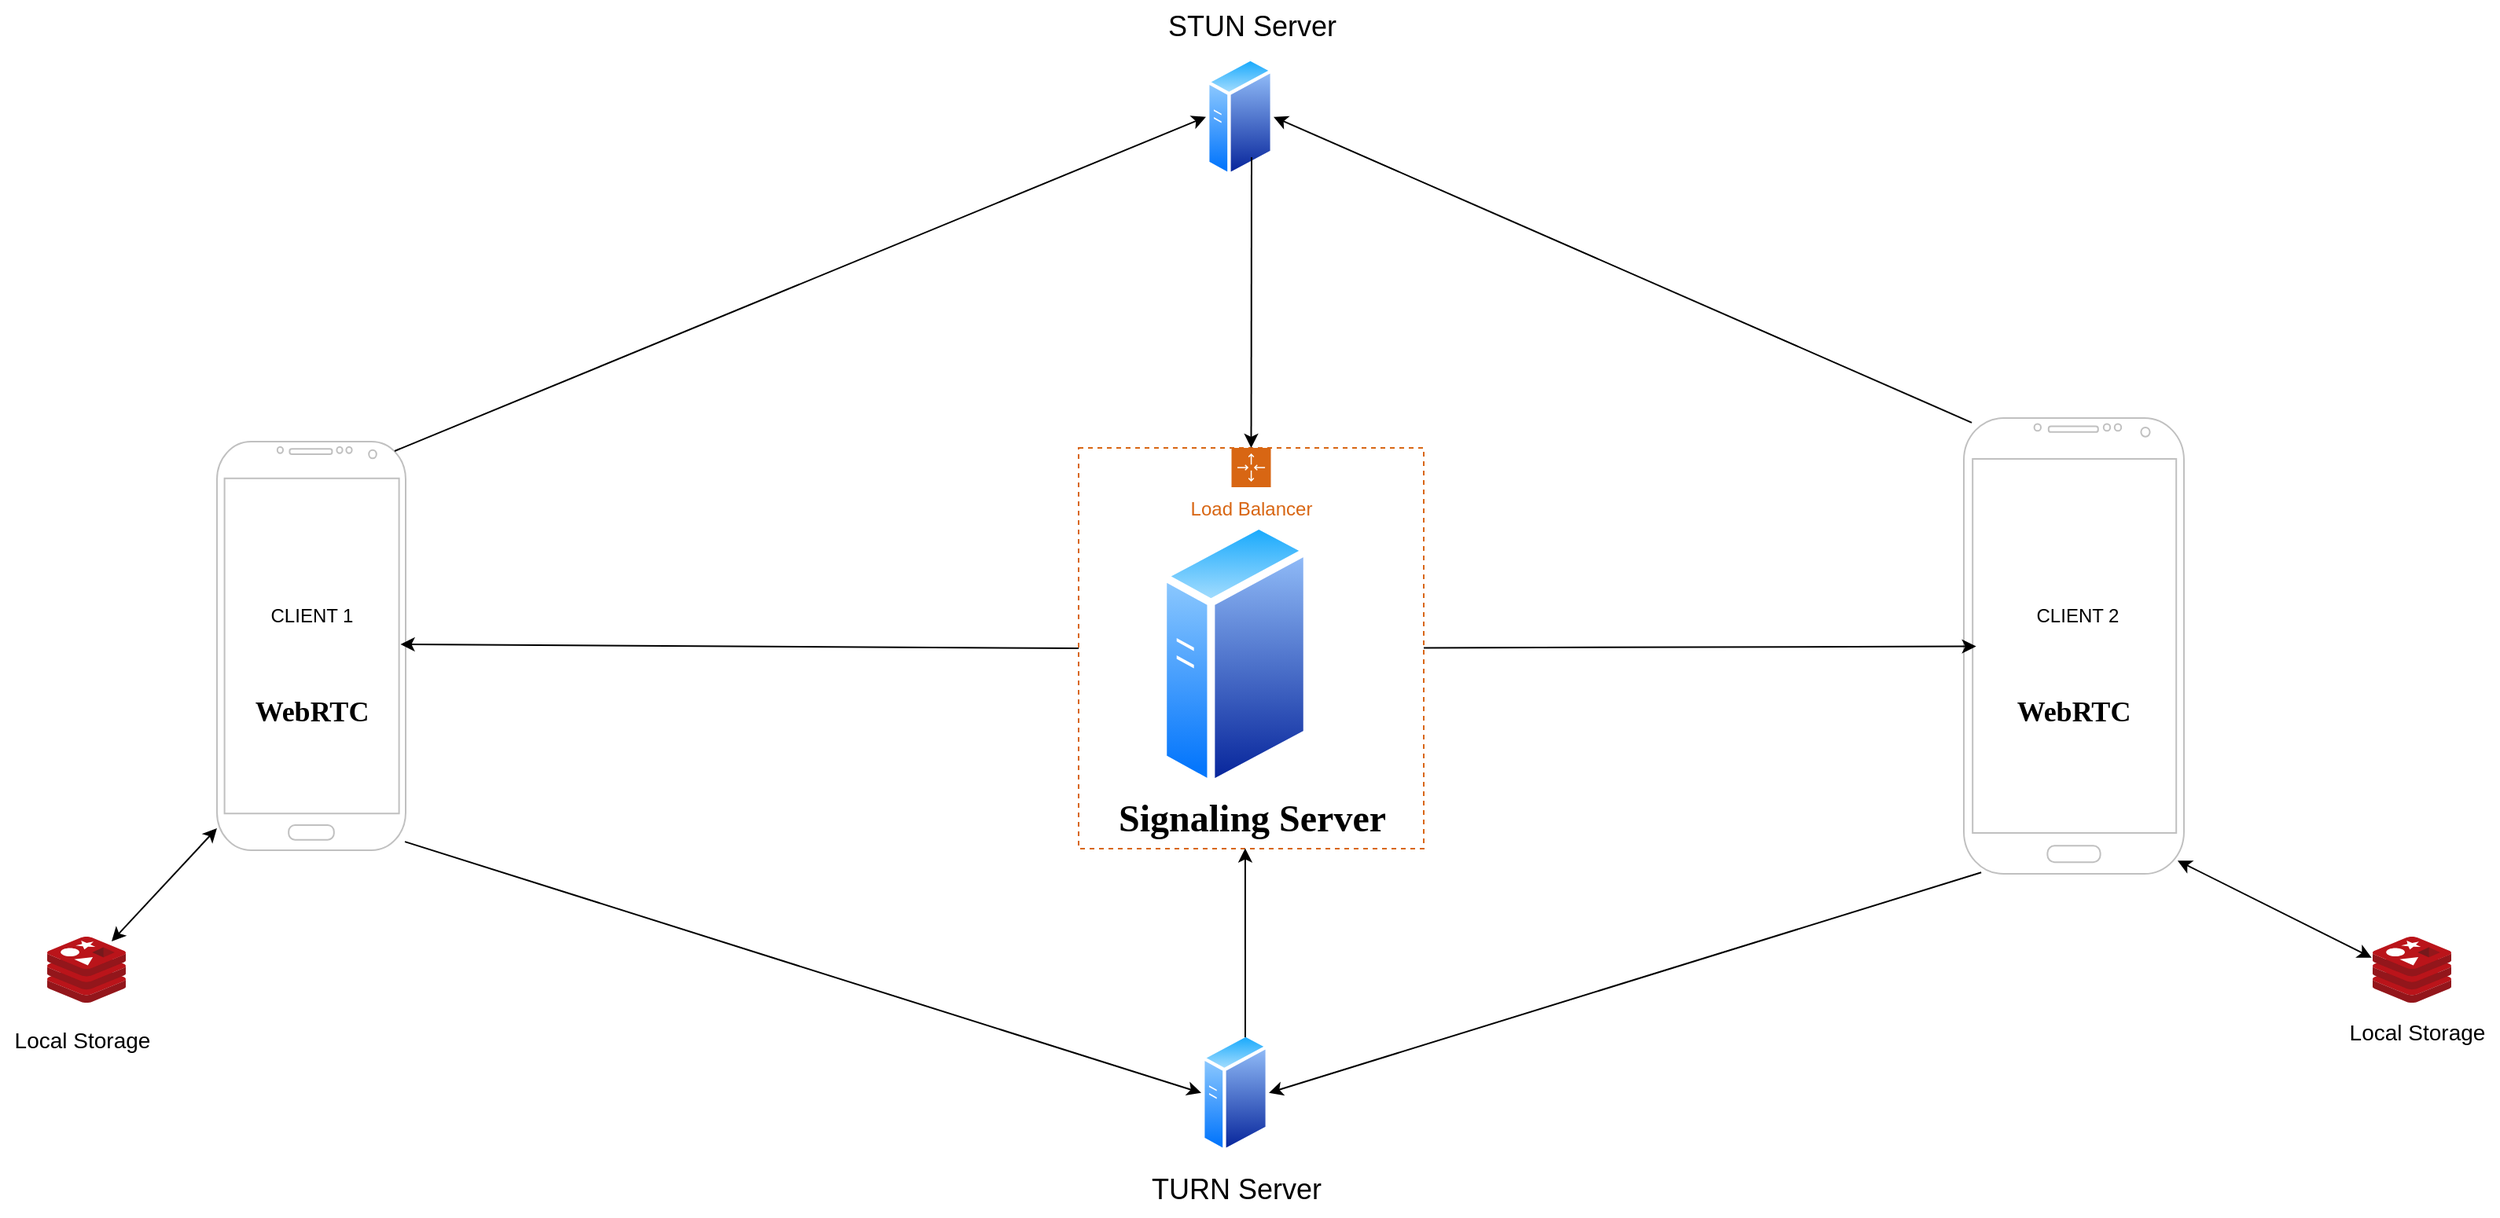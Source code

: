 <mxfile version="22.1.17" type="github">
  <diagram name="Page-1" id="fuIp1_rRdpLn5pxj-nnq">
    <mxGraphModel dx="2624" dy="1414" grid="0" gridSize="10" guides="1" tooltips="1" connect="1" arrows="1" fold="1" page="0" pageScale="1" pageWidth="850" pageHeight="1100" background="#ffffff" math="0" shadow="0">
      <root>
        <mxCell id="0" />
        <mxCell id="1" parent="0" />
        <mxCell id="EC3LS4kN1auIx0L2O-ET-1" value="" style="verticalLabelPosition=bottom;verticalAlign=top;html=1;shadow=0;dashed=0;strokeWidth=1;shape=mxgraph.android.phone2;strokeColor=#c0c0c0;" vertex="1" parent="1">
          <mxGeometry x="100" y="240" width="120" height="260" as="geometry" />
        </mxCell>
        <mxCell id="EC3LS4kN1auIx0L2O-ET-2" value="" style="verticalLabelPosition=bottom;verticalAlign=top;html=1;shadow=0;dashed=0;strokeWidth=1;shape=mxgraph.android.phone2;strokeColor=#c0c0c0;" vertex="1" parent="1">
          <mxGeometry x="1211" y="225" width="140" height="290" as="geometry" />
        </mxCell>
        <mxCell id="EC3LS4kN1auIx0L2O-ET-3" value="" style="image;aspect=fixed;perimeter=ellipsePerimeter;html=1;align=center;shadow=0;dashed=0;spacingTop=3;image=img/lib/active_directory/generic_server.svg;" vertex="1" parent="1">
          <mxGeometry x="699.16" y="289.36" width="96.68" height="172.64" as="geometry" />
        </mxCell>
        <mxCell id="EC3LS4kN1auIx0L2O-ET-4" value="" style="image;aspect=fixed;perimeter=ellipsePerimeter;html=1;align=center;shadow=0;dashed=0;spacingTop=3;image=img/lib/active_directory/generic_server.svg;" vertex="1" parent="1">
          <mxGeometry x="729" y="-5" width="43" height="76.79" as="geometry" />
        </mxCell>
        <mxCell id="EC3LS4kN1auIx0L2O-ET-27" value="Load Balancer" style="points=[[0,0],[0.25,0],[0.5,0],[0.75,0],[1,0],[1,0.25],[1,0.5],[1,0.75],[1,1],[0.75,1],[0.5,1],[0.25,1],[0,1],[0,0.75],[0,0.5],[0,0.25]];outlineConnect=0;gradientColor=none;html=1;whiteSpace=wrap;fontSize=12;fontStyle=0;container=1;pointerEvents=0;collapsible=0;recursiveResize=0;shape=mxgraph.aws4.groupCenter;grIcon=mxgraph.aws4.group_auto_scaling_group;grStroke=1;strokeColor=#D86613;fillColor=none;verticalAlign=top;align=center;fontColor=#D86613;dashed=1;spacingTop=25;" vertex="1" parent="1">
          <mxGeometry x="648" y="244" width="219.5" height="255" as="geometry" />
        </mxCell>
        <mxCell id="EC3LS4kN1auIx0L2O-ET-34" value="&lt;font face=&quot;Georgia&quot; style=&quot;font-size: 24px;&quot;&gt;&lt;b style=&quot;&quot;&gt;Signaling Server&lt;/b&gt;&lt;/font&gt;" style="text;html=1;align=center;verticalAlign=middle;resizable=0;points=[];autosize=1;strokeColor=none;fillColor=none;" vertex="1" parent="EC3LS4kN1auIx0L2O-ET-27">
          <mxGeometry x="-1.25" y="215" width="222" height="41" as="geometry" />
        </mxCell>
        <mxCell id="EC3LS4kN1auIx0L2O-ET-29" value="" style="image;sketch=0;aspect=fixed;html=1;points=[];align=center;fontSize=12;image=img/lib/mscae/Cache_Redis_Product.svg;" vertex="1" parent="1">
          <mxGeometry x="-8" y="555" width="50" height="42" as="geometry" />
        </mxCell>
        <mxCell id="EC3LS4kN1auIx0L2O-ET-30" value="" style="image;sketch=0;aspect=fixed;html=1;points=[];align=center;fontSize=12;image=img/lib/mscae/Cache_Redis_Product.svg;" vertex="1" parent="1">
          <mxGeometry x="1471" y="555" width="50" height="42" as="geometry" />
        </mxCell>
        <mxCell id="EC3LS4kN1auIx0L2O-ET-35" value="" style="image;aspect=fixed;perimeter=ellipsePerimeter;html=1;align=center;shadow=0;dashed=0;spacingTop=3;image=img/lib/active_directory/generic_server.svg;" vertex="1" parent="1">
          <mxGeometry x="726" y="616" width="43" height="76.79" as="geometry" />
        </mxCell>
        <mxCell id="EC3LS4kN1auIx0L2O-ET-36" value="&lt;font style=&quot;font-size: 18px;&quot;&gt;STUN Server&lt;/font&gt;" style="text;html=1;align=center;verticalAlign=middle;resizable=0;points=[];autosize=1;strokeColor=none;fillColor=none;" vertex="1" parent="1">
          <mxGeometry x="695.25" y="-41" width="125" height="34" as="geometry" />
        </mxCell>
        <mxCell id="EC3LS4kN1auIx0L2O-ET-37" value="&lt;font style=&quot;font-size: 18px;&quot;&gt;TURN Server&lt;/font&gt;" style="text;html=1;align=center;verticalAlign=middle;resizable=0;points=[];autosize=1;strokeColor=none;fillColor=none;" vertex="1" parent="1">
          <mxGeometry x="684.5" y="699" width="126" height="34" as="geometry" />
        </mxCell>
        <mxCell id="EC3LS4kN1auIx0L2O-ET-40" value="" style="endArrow=classic;html=1;rounded=0;entryX=0;entryY=0.5;entryDx=0;entryDy=0;" edge="1" parent="1" target="EC3LS4kN1auIx0L2O-ET-4">
          <mxGeometry width="50" height="50" relative="1" as="geometry">
            <mxPoint x="213" y="246" as="sourcePoint" />
            <mxPoint x="347" y="148" as="targetPoint" />
          </mxGeometry>
        </mxCell>
        <mxCell id="EC3LS4kN1auIx0L2O-ET-42" value="" style="endArrow=classic;html=1;rounded=0;entryX=0;entryY=0.5;entryDx=0;entryDy=0;exitX=0.996;exitY=0.979;exitDx=0;exitDy=0;exitPerimeter=0;" edge="1" parent="1" source="EC3LS4kN1auIx0L2O-ET-1" target="EC3LS4kN1auIx0L2O-ET-35">
          <mxGeometry width="50" height="50" relative="1" as="geometry">
            <mxPoint x="220" y="338" as="sourcePoint" />
            <mxPoint x="354" y="240" as="targetPoint" />
          </mxGeometry>
        </mxCell>
        <mxCell id="EC3LS4kN1auIx0L2O-ET-45" value="" style="endArrow=classic;html=1;rounded=0;entryX=0.056;entryY=0.501;entryDx=0;entryDy=0;entryPerimeter=0;" edge="1" parent="1" source="EC3LS4kN1auIx0L2O-ET-27" target="EC3LS4kN1auIx0L2O-ET-2">
          <mxGeometry width="50" height="50" relative="1" as="geometry">
            <mxPoint x="757" y="97" as="sourcePoint" />
            <mxPoint x="1273" y="-116" as="targetPoint" />
          </mxGeometry>
        </mxCell>
        <mxCell id="EC3LS4kN1auIx0L2O-ET-46" value="" style="edgeStyle=none;orthogonalLoop=1;jettySize=auto;html=1;rounded=0;entryX=0.973;entryY=0.496;entryDx=0;entryDy=0;entryPerimeter=0;exitX=0;exitY=0.5;exitDx=0;exitDy=0;" edge="1" parent="1" source="EC3LS4kN1auIx0L2O-ET-27" target="EC3LS4kN1auIx0L2O-ET-1">
          <mxGeometry width="100" relative="1" as="geometry">
            <mxPoint x="258" y="366" as="sourcePoint" />
            <mxPoint x="358" y="366" as="targetPoint" />
            <Array as="points" />
          </mxGeometry>
        </mxCell>
        <mxCell id="EC3LS4kN1auIx0L2O-ET-48" value="" style="endArrow=classic;startArrow=classic;html=1;rounded=0;entryX=0;entryY=0.946;entryDx=0;entryDy=0;entryPerimeter=0;" edge="1" parent="1" target="EC3LS4kN1auIx0L2O-ET-1">
          <mxGeometry width="50" height="50" relative="1" as="geometry">
            <mxPoint x="33" y="558" as="sourcePoint" />
            <mxPoint x="76" y="509" as="targetPoint" />
          </mxGeometry>
        </mxCell>
        <mxCell id="EC3LS4kN1auIx0L2O-ET-49" value="" style="endArrow=classic;startArrow=classic;html=1;rounded=0;entryX=0.971;entryY=0.971;entryDx=0;entryDy=0;entryPerimeter=0;exitX=-0.013;exitY=0.317;exitDx=0;exitDy=0;exitPerimeter=0;" edge="1" parent="1" source="EC3LS4kN1auIx0L2O-ET-30" target="EC3LS4kN1auIx0L2O-ET-2">
          <mxGeometry width="50" height="50" relative="1" as="geometry">
            <mxPoint x="1074" y="414" as="sourcePoint" />
            <mxPoint x="1124" y="364" as="targetPoint" />
          </mxGeometry>
        </mxCell>
        <mxCell id="EC3LS4kN1auIx0L2O-ET-50" value="" style="endArrow=classic;html=1;rounded=0;entryX=0.5;entryY=0;entryDx=0;entryDy=0;" edge="1" parent="1" target="EC3LS4kN1auIx0L2O-ET-27">
          <mxGeometry width="50" height="50" relative="1" as="geometry">
            <mxPoint x="758" y="59" as="sourcePoint" />
            <mxPoint x="753" y="217" as="targetPoint" />
          </mxGeometry>
        </mxCell>
        <mxCell id="EC3LS4kN1auIx0L2O-ET-51" value="" style="endArrow=classic;html=1;rounded=0;entryX=0.483;entryY=0.971;entryDx=0;entryDy=0;entryPerimeter=0;" edge="1" parent="1" target="EC3LS4kN1auIx0L2O-ET-34">
          <mxGeometry width="50" height="50" relative="1" as="geometry">
            <mxPoint x="754" y="619" as="sourcePoint" />
            <mxPoint x="748" y="537" as="targetPoint" />
          </mxGeometry>
        </mxCell>
        <mxCell id="EC3LS4kN1auIx0L2O-ET-52" value="" style="endArrow=classic;html=1;rounded=0;entryX=1;entryY=0.5;entryDx=0;entryDy=0;exitX=0.036;exitY=0.01;exitDx=0;exitDy=0;exitPerimeter=0;" edge="1" parent="1" source="EC3LS4kN1auIx0L2O-ET-2" target="EC3LS4kN1auIx0L2O-ET-4">
          <mxGeometry width="50" height="50" relative="1" as="geometry">
            <mxPoint x="973" y="256" as="sourcePoint" />
            <mxPoint x="1489" y="43" as="targetPoint" />
          </mxGeometry>
        </mxCell>
        <mxCell id="EC3LS4kN1auIx0L2O-ET-53" value="" style="endArrow=classic;html=1;rounded=0;entryX=1;entryY=0.5;entryDx=0;entryDy=0;exitX=0.079;exitY=0.997;exitDx=0;exitDy=0;exitPerimeter=0;" edge="1" parent="1" source="EC3LS4kN1auIx0L2O-ET-2" target="EC3LS4kN1auIx0L2O-ET-35">
          <mxGeometry width="50" height="50" relative="1" as="geometry">
            <mxPoint x="1284" y="692.79" as="sourcePoint" />
            <mxPoint x="840" y="497.79" as="targetPoint" />
          </mxGeometry>
        </mxCell>
        <mxCell id="EC3LS4kN1auIx0L2O-ET-54" value="CLIENT 1" style="text;html=1;align=center;verticalAlign=middle;resizable=0;points=[];autosize=1;strokeColor=none;fillColor=none;" vertex="1" parent="1">
          <mxGeometry x="125" y="338" width="70" height="26" as="geometry" />
        </mxCell>
        <mxCell id="EC3LS4kN1auIx0L2O-ET-55" value="&lt;font style=&quot;font-size: 18px;&quot; face=&quot;Comic Sans MS&quot;&gt;&lt;b style=&quot;&quot;&gt;WebRTC&lt;/b&gt;&lt;/font&gt;" style="text;html=1;align=center;verticalAlign=middle;resizable=0;points=[];autosize=1;strokeColor=none;fillColor=none;" vertex="1" parent="1">
          <mxGeometry x="113.5" y="395" width="93" height="34" as="geometry" />
        </mxCell>
        <mxCell id="EC3LS4kN1auIx0L2O-ET-61" value="CLIENT 2" style="text;html=1;align=center;verticalAlign=middle;resizable=0;points=[];autosize=1;strokeColor=none;fillColor=none;" vertex="1" parent="1">
          <mxGeometry x="1248" y="338" width="70" height="26" as="geometry" />
        </mxCell>
        <mxCell id="EC3LS4kN1auIx0L2O-ET-62" value="&lt;font style=&quot;font-size: 18px;&quot; face=&quot;Comic Sans MS&quot;&gt;&lt;b&gt;WebRTC&lt;/b&gt;&lt;/font&gt;" style="text;html=1;strokeColor=none;fillColor=none;align=center;verticalAlign=middle;whiteSpace=wrap;rounded=0;" vertex="1" parent="1">
          <mxGeometry x="1251" y="397" width="60" height="30" as="geometry" />
        </mxCell>
        <mxCell id="EC3LS4kN1auIx0L2O-ET-63" value="&lt;font style=&quot;font-size: 14px;&quot;&gt;Local Storage&lt;/font&gt;" style="text;html=1;align=center;verticalAlign=middle;resizable=0;points=[];autosize=1;strokeColor=none;fillColor=none;" vertex="1" parent="1">
          <mxGeometry x="-38" y="606" width="104" height="29" as="geometry" />
        </mxCell>
        <mxCell id="EC3LS4kN1auIx0L2O-ET-64" value="&lt;font style=&quot;font-size: 14px;&quot;&gt;Local Storage&lt;/font&gt;" style="text;html=1;align=center;verticalAlign=middle;resizable=0;points=[];autosize=1;strokeColor=none;fillColor=none;" vertex="1" parent="1">
          <mxGeometry x="1447" y="601" width="104" height="29" as="geometry" />
        </mxCell>
      </root>
    </mxGraphModel>
  </diagram>
</mxfile>
